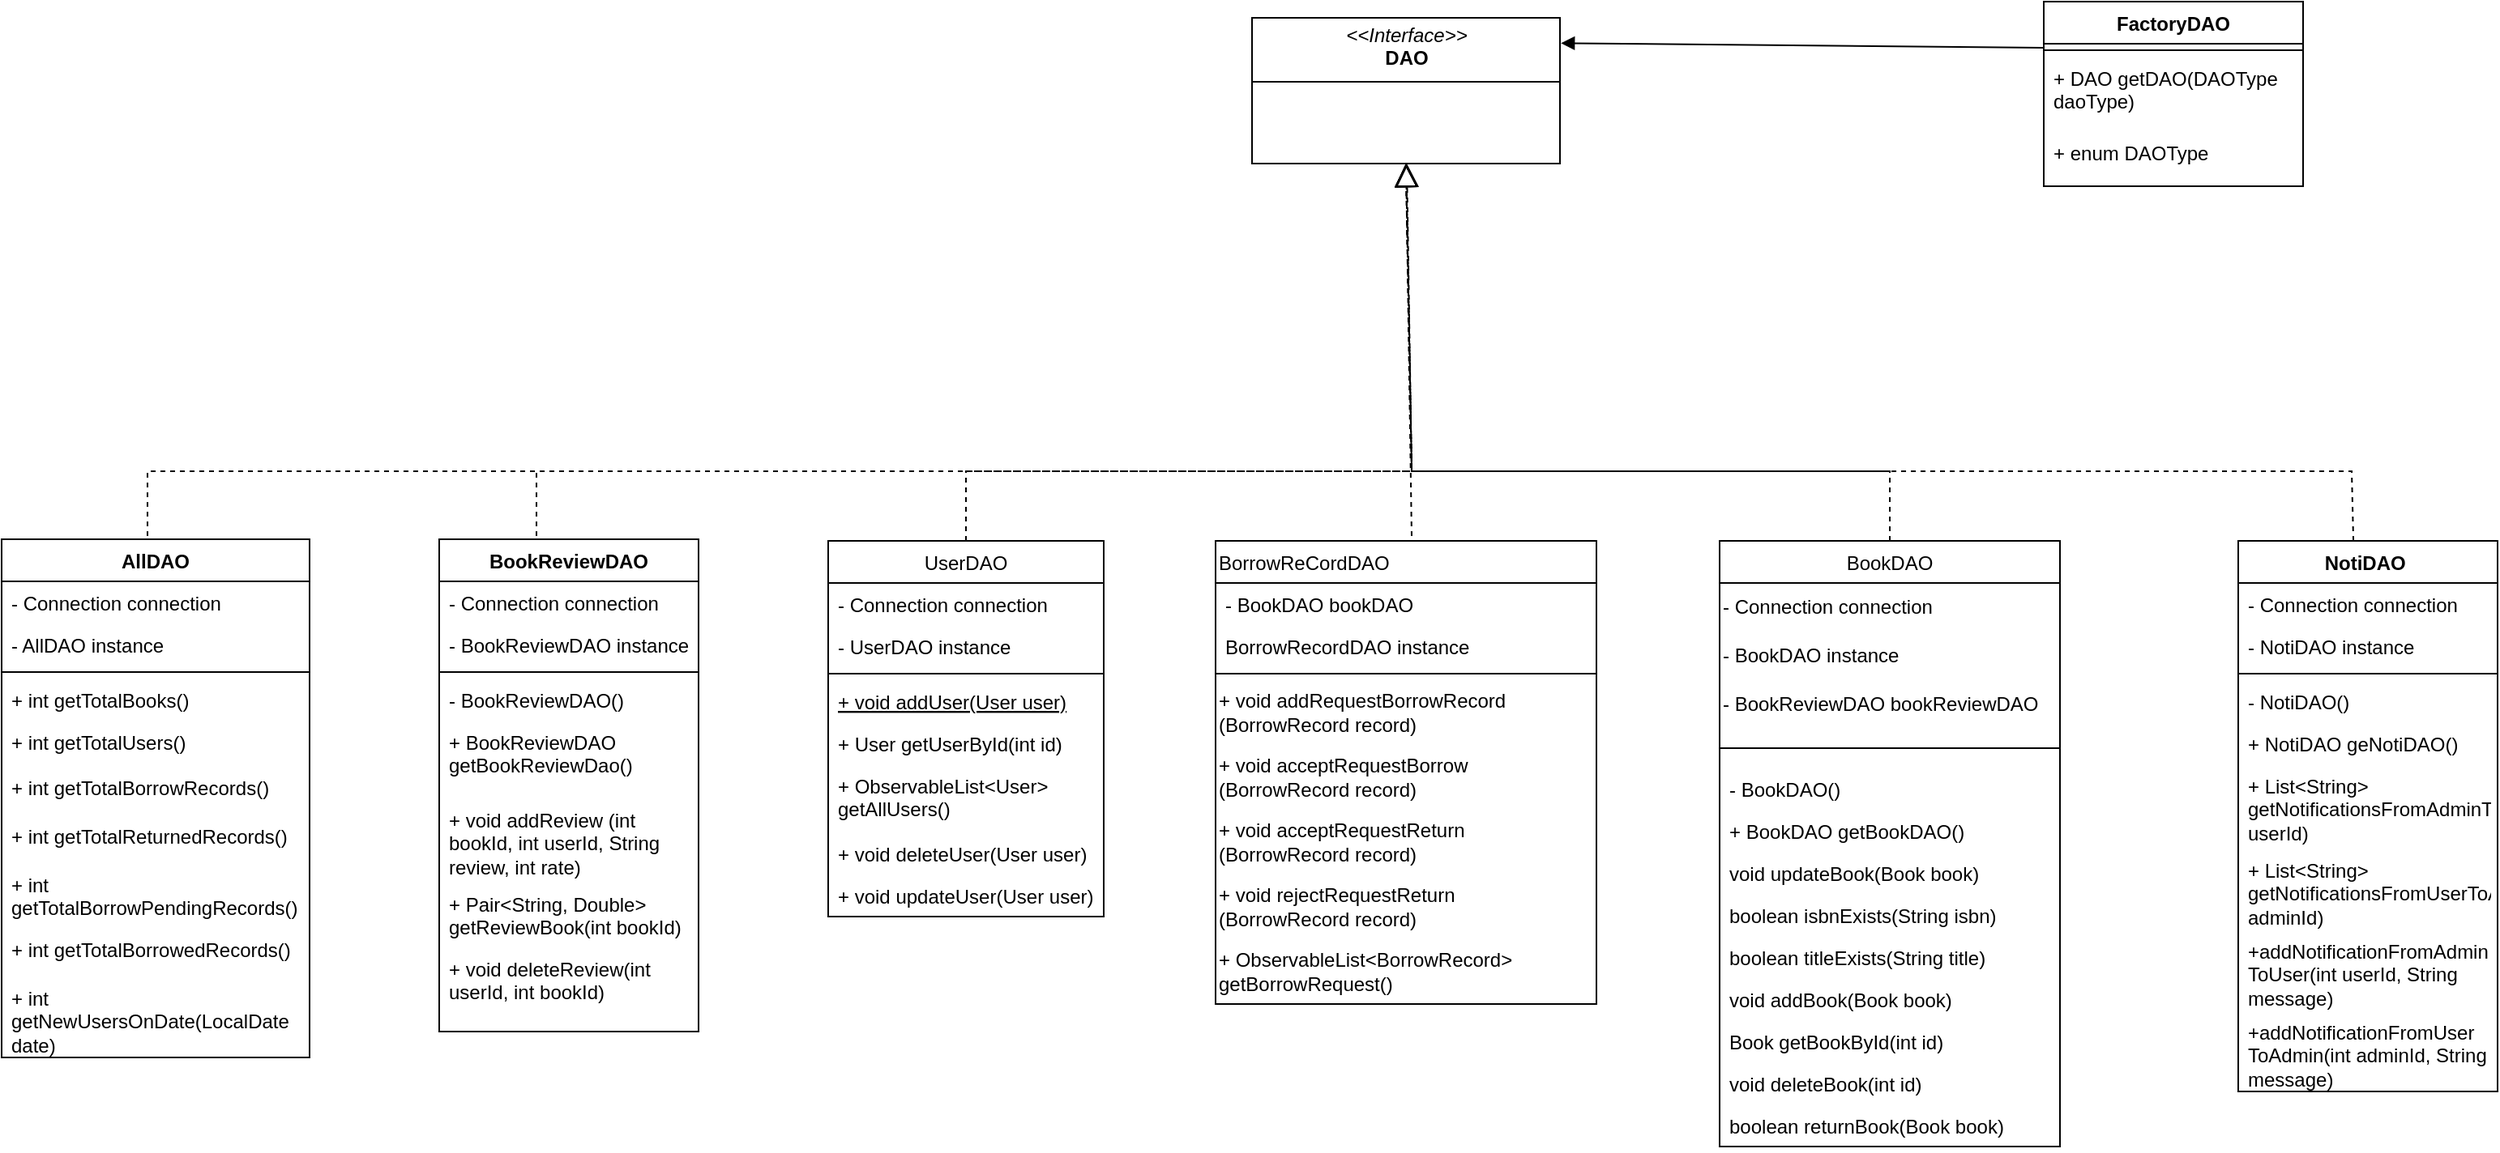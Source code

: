 <mxfile version="25.0.3">
  <diagram id="C5RBs43oDa-KdzZeNtuy" name="Page-1">
    <mxGraphModel dx="2014" dy="727" grid="1" gridSize="10" guides="1" tooltips="1" connect="1" arrows="1" fold="1" page="1" pageScale="1" pageWidth="827" pageHeight="1169" math="0" shadow="0">
      <root>
        <mxCell id="WIyWlLk6GJQsqaUBKTNV-0" />
        <mxCell id="WIyWlLk6GJQsqaUBKTNV-1" parent="WIyWlLk6GJQsqaUBKTNV-0" />
        <mxCell id="zkfFHV4jXpPFQw0GAbJ--6" value="UserDAO" style="swimlane;fontStyle=0;align=center;verticalAlign=top;childLayout=stackLayout;horizontal=1;startSize=26;horizontalStack=0;resizeParent=1;resizeLast=0;collapsible=1;marginBottom=0;rounded=0;shadow=0;strokeWidth=1;labelBackgroundColor=none;" parent="WIyWlLk6GJQsqaUBKTNV-1" vertex="1">
          <mxGeometry x="-60" y="353" width="170" height="232" as="geometry">
            <mxRectangle x="130" y="380" width="160" height="26" as="alternateBounds" />
          </mxGeometry>
        </mxCell>
        <mxCell id="zkfFHV4jXpPFQw0GAbJ--8" value="- Connection connection" style="text;align=left;verticalAlign=top;spacingLeft=4;spacingRight=4;overflow=hidden;rotatable=0;points=[[0,0.5],[1,0.5]];portConstraint=eastwest;rounded=0;shadow=0;html=0;labelBackgroundColor=none;" parent="zkfFHV4jXpPFQw0GAbJ--6" vertex="1">
          <mxGeometry y="26" width="170" height="26" as="geometry" />
        </mxCell>
        <mxCell id="B_qGO9LaU54xvHEuKz2l-15" value="- UserDAO instance" style="text;align=left;verticalAlign=top;spacingLeft=4;spacingRight=4;overflow=hidden;rotatable=0;points=[[0,0.5],[1,0.5]];portConstraint=eastwest;rounded=0;shadow=0;html=0;labelBackgroundColor=none;" parent="zkfFHV4jXpPFQw0GAbJ--6" vertex="1">
          <mxGeometry y="52" width="170" height="26" as="geometry" />
        </mxCell>
        <mxCell id="zkfFHV4jXpPFQw0GAbJ--9" value="" style="line;html=1;strokeWidth=1;align=left;verticalAlign=middle;spacingTop=-1;spacingLeft=3;spacingRight=3;rotatable=0;labelPosition=right;points=[];portConstraint=eastwest;labelBackgroundColor=none;rounded=0;" parent="zkfFHV4jXpPFQw0GAbJ--6" vertex="1">
          <mxGeometry y="78" width="170" height="8" as="geometry" />
        </mxCell>
        <mxCell id="zkfFHV4jXpPFQw0GAbJ--10" value="+ void addUser(User user)" style="text;align=left;verticalAlign=top;spacingLeft=4;spacingRight=4;overflow=hidden;rotatable=0;points=[[0,0.5],[1,0.5]];portConstraint=eastwest;fontStyle=4;labelBackgroundColor=none;rounded=0;" parent="zkfFHV4jXpPFQw0GAbJ--6" vertex="1">
          <mxGeometry y="86" width="170" height="26" as="geometry" />
        </mxCell>
        <mxCell id="zkfFHV4jXpPFQw0GAbJ--11" value="+ User getUserById(int id)" style="text;align=left;verticalAlign=top;spacingLeft=4;spacingRight=4;overflow=hidden;rotatable=0;points=[[0,0.5],[1,0.5]];portConstraint=eastwest;labelBackgroundColor=none;rounded=0;" parent="zkfFHV4jXpPFQw0GAbJ--6" vertex="1">
          <mxGeometry y="112" width="170" height="26" as="geometry" />
        </mxCell>
        <mxCell id="B_qGO9LaU54xvHEuKz2l-16" value="+ ObservableList&lt;User&gt; &#xa;getAllUsers()" style="text;align=left;verticalAlign=top;spacingLeft=4;spacingRight=4;overflow=hidden;rotatable=0;points=[[0,0.5],[1,0.5]];portConstraint=eastwest;labelBackgroundColor=none;rounded=0;" parent="zkfFHV4jXpPFQw0GAbJ--6" vertex="1">
          <mxGeometry y="138" width="170" height="42" as="geometry" />
        </mxCell>
        <mxCell id="B_qGO9LaU54xvHEuKz2l-17" value="+ void deleteUser(User user)" style="text;align=left;verticalAlign=top;spacingLeft=4;spacingRight=4;overflow=hidden;rotatable=0;points=[[0,0.5],[1,0.5]];portConstraint=eastwest;labelBackgroundColor=none;rounded=0;" parent="zkfFHV4jXpPFQw0GAbJ--6" vertex="1">
          <mxGeometry y="180" width="170" height="26" as="geometry" />
        </mxCell>
        <mxCell id="B_qGO9LaU54xvHEuKz2l-18" value="+ void updateUser(User user)" style="text;align=left;verticalAlign=top;spacingLeft=4;spacingRight=4;overflow=hidden;rotatable=0;points=[[0,0.5],[1,0.5]];portConstraint=eastwest;labelBackgroundColor=none;rounded=0;" parent="zkfFHV4jXpPFQw0GAbJ--6" vertex="1">
          <mxGeometry y="206" width="170" height="26" as="geometry" />
        </mxCell>
        <mxCell id="zkfFHV4jXpPFQw0GAbJ--13" value="BorrowReCordDAO" style="swimlane;fontStyle=0;align=left;verticalAlign=top;childLayout=stackLayout;horizontal=1;startSize=26;horizontalStack=0;resizeParent=1;resizeLast=0;collapsible=1;marginBottom=0;rounded=0;shadow=0;strokeWidth=1;labelBackgroundColor=none;" parent="WIyWlLk6GJQsqaUBKTNV-1" vertex="1">
          <mxGeometry x="179" y="353" width="235" height="286" as="geometry">
            <mxRectangle x="340" y="380" width="170" height="26" as="alternateBounds" />
          </mxGeometry>
        </mxCell>
        <mxCell id="zkfFHV4jXpPFQw0GAbJ--14" value="- BookDAO bookDAO" style="text;align=left;verticalAlign=top;spacingLeft=4;spacingRight=4;overflow=hidden;rotatable=0;points=[[0,0.5],[1,0.5]];portConstraint=eastwest;labelBackgroundColor=none;rounded=0;" parent="zkfFHV4jXpPFQw0GAbJ--13" vertex="1">
          <mxGeometry y="26" width="235" height="26" as="geometry" />
        </mxCell>
        <mxCell id="iuq_-mkzySBoJNmkubgs-8" value="BorrowRecordDAO instance" style="text;align=left;verticalAlign=top;spacingLeft=4;spacingRight=4;overflow=hidden;rotatable=0;points=[[0,0.5],[1,0.5]];portConstraint=eastwest;labelBackgroundColor=none;rounded=0;" parent="zkfFHV4jXpPFQw0GAbJ--13" vertex="1">
          <mxGeometry y="52" width="235" height="26" as="geometry" />
        </mxCell>
        <mxCell id="zkfFHV4jXpPFQw0GAbJ--15" value="" style="line;html=1;strokeWidth=1;align=left;verticalAlign=middle;spacingTop=-1;spacingLeft=3;spacingRight=3;rotatable=0;labelPosition=right;points=[];portConstraint=eastwest;labelBackgroundColor=none;rounded=0;" parent="zkfFHV4jXpPFQw0GAbJ--13" vertex="1">
          <mxGeometry y="78" width="235" height="8" as="geometry" />
        </mxCell>
        <mxCell id="iuq_-mkzySBoJNmkubgs-9" value="+ void addRequestBorrowRecord&lt;div&gt;(BorrowRecord record)&lt;/div&gt;" style="text;html=1;align=left;verticalAlign=middle;resizable=0;points=[];autosize=1;strokeColor=none;fillColor=none;labelBackgroundColor=none;rounded=0;" parent="zkfFHV4jXpPFQw0GAbJ--13" vertex="1">
          <mxGeometry y="86" width="235" height="40" as="geometry" />
        </mxCell>
        <mxCell id="iuq_-mkzySBoJNmkubgs-11" value="+ void acceptRequestBorrow&lt;div&gt;(BorrowRecord record)&lt;br&gt;&lt;/div&gt;" style="text;html=1;align=left;verticalAlign=middle;resizable=0;points=[];autosize=1;strokeColor=none;fillColor=none;labelBackgroundColor=none;rounded=0;" parent="zkfFHV4jXpPFQw0GAbJ--13" vertex="1">
          <mxGeometry y="126" width="235" height="40" as="geometry" />
        </mxCell>
        <mxCell id="iuq_-mkzySBoJNmkubgs-12" value="+ void acceptRequestReturn&lt;div&gt;(BorrowRecord record)&lt;br&gt;&lt;/div&gt;" style="text;html=1;align=left;verticalAlign=middle;resizable=0;points=[];autosize=1;strokeColor=none;fillColor=none;labelBackgroundColor=none;rounded=0;" parent="zkfFHV4jXpPFQw0GAbJ--13" vertex="1">
          <mxGeometry y="166" width="235" height="40" as="geometry" />
        </mxCell>
        <mxCell id="iuq_-mkzySBoJNmkubgs-13" value="+ void rejectRequestReturn&lt;div&gt;(BorrowRecord record)&lt;br&gt;&lt;/div&gt;" style="text;html=1;align=left;verticalAlign=middle;resizable=0;points=[];autosize=1;strokeColor=none;fillColor=none;labelBackgroundColor=none;rounded=0;" parent="zkfFHV4jXpPFQw0GAbJ--13" vertex="1">
          <mxGeometry y="206" width="235" height="40" as="geometry" />
        </mxCell>
        <mxCell id="B_qGO9LaU54xvHEuKz2l-22" value="&lt;div&gt;+ ObservableList&amp;lt;BorrowRecord&amp;gt;&amp;nbsp;&lt;/div&gt;&lt;div&gt;getBorrowRequest()&lt;br&gt;&lt;/div&gt;" style="text;html=1;align=left;verticalAlign=middle;resizable=0;points=[];autosize=1;strokeColor=none;fillColor=none;labelBackgroundColor=none;rounded=0;" parent="zkfFHV4jXpPFQw0GAbJ--13" vertex="1">
          <mxGeometry y="246" width="235" height="40" as="geometry" />
        </mxCell>
        <mxCell id="zkfFHV4jXpPFQw0GAbJ--17" value="BookDAO" style="swimlane;fontStyle=0;align=center;verticalAlign=top;childLayout=stackLayout;horizontal=1;startSize=26;horizontalStack=0;resizeParent=1;resizeLast=0;collapsible=1;marginBottom=0;rounded=0;shadow=0;strokeWidth=1;labelBackgroundColor=none;" parent="WIyWlLk6GJQsqaUBKTNV-1" vertex="1">
          <mxGeometry x="490" y="353" width="210" height="374" as="geometry">
            <mxRectangle x="550" y="140" width="160" height="26" as="alternateBounds" />
          </mxGeometry>
        </mxCell>
        <mxCell id="B_qGO9LaU54xvHEuKz2l-21" value="- Connection connection" style="text;html=1;align=left;verticalAlign=middle;resizable=0;points=[];autosize=1;strokeColor=none;fillColor=none;labelBackgroundColor=none;rounded=0;" parent="zkfFHV4jXpPFQw0GAbJ--17" vertex="1">
          <mxGeometry y="26" width="210" height="30" as="geometry" />
        </mxCell>
        <mxCell id="B_qGO9LaU54xvHEuKz2l-23" value="-&amp;nbsp;BookDAO instance" style="text;html=1;align=left;verticalAlign=middle;resizable=0;points=[];autosize=1;strokeColor=none;fillColor=none;labelBackgroundColor=none;rounded=0;" parent="zkfFHV4jXpPFQw0GAbJ--17" vertex="1">
          <mxGeometry y="56" width="210" height="30" as="geometry" />
        </mxCell>
        <mxCell id="B_qGO9LaU54xvHEuKz2l-24" value="-&amp;nbsp;BookReviewDAO bookReviewDAO" style="text;html=1;align=left;verticalAlign=middle;resizable=0;points=[];autosize=1;strokeColor=none;fillColor=none;labelBackgroundColor=none;rounded=0;" parent="zkfFHV4jXpPFQw0GAbJ--17" vertex="1">
          <mxGeometry y="86" width="210" height="30" as="geometry" />
        </mxCell>
        <mxCell id="zkfFHV4jXpPFQw0GAbJ--23" value="" style="line;html=1;strokeWidth=1;align=left;verticalAlign=middle;spacingTop=-1;spacingLeft=3;spacingRight=3;rotatable=0;labelPosition=right;points=[];portConstraint=eastwest;labelBackgroundColor=none;rounded=0;" parent="zkfFHV4jXpPFQw0GAbJ--17" vertex="1">
          <mxGeometry y="116" width="210" height="24" as="geometry" />
        </mxCell>
        <mxCell id="zkfFHV4jXpPFQw0GAbJ--24" value="- BookDAO()" style="text;align=left;verticalAlign=top;spacingLeft=4;spacingRight=4;overflow=hidden;rotatable=0;points=[[0,0.5],[1,0.5]];portConstraint=eastwest;labelBackgroundColor=none;rounded=0;" parent="zkfFHV4jXpPFQw0GAbJ--17" vertex="1">
          <mxGeometry y="140" width="210" height="26" as="geometry" />
        </mxCell>
        <mxCell id="zkfFHV4jXpPFQw0GAbJ--25" value="+ BookDAO getBookDAO()" style="text;align=left;verticalAlign=top;spacingLeft=4;spacingRight=4;overflow=hidden;rotatable=0;points=[[0,0.5],[1,0.5]];portConstraint=eastwest;labelBackgroundColor=none;rounded=0;" parent="zkfFHV4jXpPFQw0GAbJ--17" vertex="1">
          <mxGeometry y="166" width="210" height="26" as="geometry" />
        </mxCell>
        <mxCell id="iuq_-mkzySBoJNmkubgs-1" value="void updateBook(Book book)" style="text;align=left;verticalAlign=top;spacingLeft=4;spacingRight=4;overflow=hidden;rotatable=0;points=[[0,0.5],[1,0.5]];portConstraint=eastwest;labelBackgroundColor=none;rounded=0;" parent="zkfFHV4jXpPFQw0GAbJ--17" vertex="1">
          <mxGeometry y="192" width="210" height="26" as="geometry" />
        </mxCell>
        <mxCell id="iuq_-mkzySBoJNmkubgs-2" value="boolean isbnExists(String isbn)" style="text;align=left;verticalAlign=top;spacingLeft=4;spacingRight=4;overflow=hidden;rotatable=0;points=[[0,0.5],[1,0.5]];portConstraint=eastwest;labelBackgroundColor=none;rounded=0;" parent="zkfFHV4jXpPFQw0GAbJ--17" vertex="1">
          <mxGeometry y="218" width="210" height="26" as="geometry" />
        </mxCell>
        <mxCell id="iuq_-mkzySBoJNmkubgs-3" value="boolean titleExists(String title)" style="text;align=left;verticalAlign=top;spacingLeft=4;spacingRight=4;overflow=hidden;rotatable=0;points=[[0,0.5],[1,0.5]];portConstraint=eastwest;labelBackgroundColor=none;rounded=0;" parent="zkfFHV4jXpPFQw0GAbJ--17" vertex="1">
          <mxGeometry y="244" width="210" height="26" as="geometry" />
        </mxCell>
        <mxCell id="iuq_-mkzySBoJNmkubgs-4" value="void addBook(Book book)" style="text;align=left;verticalAlign=top;spacingLeft=4;spacingRight=4;overflow=hidden;rotatable=0;points=[[0,0.5],[1,0.5]];portConstraint=eastwest;labelBackgroundColor=none;rounded=0;" parent="zkfFHV4jXpPFQw0GAbJ--17" vertex="1">
          <mxGeometry y="270" width="210" height="26" as="geometry" />
        </mxCell>
        <mxCell id="iuq_-mkzySBoJNmkubgs-5" value="Book getBookById(int id)" style="text;align=left;verticalAlign=top;spacingLeft=4;spacingRight=4;overflow=hidden;rotatable=0;points=[[0,0.5],[1,0.5]];portConstraint=eastwest;labelBackgroundColor=none;rounded=0;" parent="zkfFHV4jXpPFQw0GAbJ--17" vertex="1">
          <mxGeometry y="296" width="210" height="26" as="geometry" />
        </mxCell>
        <mxCell id="iuq_-mkzySBoJNmkubgs-6" value="void deleteBook(int id)" style="text;align=left;verticalAlign=top;spacingLeft=4;spacingRight=4;overflow=hidden;rotatable=0;points=[[0,0.5],[1,0.5]];portConstraint=eastwest;labelBackgroundColor=none;rounded=0;" parent="zkfFHV4jXpPFQw0GAbJ--17" vertex="1">
          <mxGeometry y="322" width="210" height="26" as="geometry" />
        </mxCell>
        <mxCell id="iuq_-mkzySBoJNmkubgs-7" value="boolean returnBook(Book book)" style="text;align=left;verticalAlign=top;spacingLeft=4;spacingRight=4;overflow=hidden;rotatable=0;points=[[0,0.5],[1,0.5]];portConstraint=eastwest;labelBackgroundColor=none;rounded=0;" parent="zkfFHV4jXpPFQw0GAbJ--17" vertex="1">
          <mxGeometry y="348" width="210" height="26" as="geometry" />
        </mxCell>
        <mxCell id="iuq_-mkzySBoJNmkubgs-24" value="&lt;p style=&quot;margin:0px;margin-top:4px;text-align:center;&quot;&gt;&lt;i&gt;&amp;lt;&amp;lt;Interface&amp;gt;&amp;gt;&lt;/i&gt;&lt;br&gt;&lt;b&gt;DAO&lt;/b&gt;&lt;/p&gt;&lt;hr size=&quot;1&quot; style=&quot;border-style:solid;&quot;&gt;&lt;p style=&quot;margin:0px;margin-left:4px;&quot;&gt;&lt;br&gt;&lt;/p&gt;" style="verticalAlign=top;align=left;overflow=fill;html=1;whiteSpace=wrap;labelBackgroundColor=none;rounded=0;" parent="WIyWlLk6GJQsqaUBKTNV-1" vertex="1">
          <mxGeometry x="201.5" y="30" width="190" height="90" as="geometry" />
        </mxCell>
        <mxCell id="B_qGO9LaU54xvHEuKz2l-0" value="BookReviewDAO" style="swimlane;fontStyle=1;align=center;verticalAlign=top;childLayout=stackLayout;horizontal=1;startSize=26;horizontalStack=0;resizeParent=1;resizeParentMax=0;resizeLast=0;collapsible=1;marginBottom=0;whiteSpace=wrap;html=1;labelBackgroundColor=none;rounded=0;" parent="WIyWlLk6GJQsqaUBKTNV-1" vertex="1">
          <mxGeometry x="-300" y="352" width="160" height="304" as="geometry" />
        </mxCell>
        <mxCell id="B_qGO9LaU54xvHEuKz2l-1" value="- Connection connection" style="text;strokeColor=none;fillColor=none;align=left;verticalAlign=top;spacingLeft=4;spacingRight=4;overflow=hidden;rotatable=0;points=[[0,0.5],[1,0.5]];portConstraint=eastwest;whiteSpace=wrap;html=1;labelBackgroundColor=none;rounded=0;" parent="B_qGO9LaU54xvHEuKz2l-0" vertex="1">
          <mxGeometry y="26" width="160" height="26" as="geometry" />
        </mxCell>
        <mxCell id="B_qGO9LaU54xvHEuKz2l-10" value="- BookReviewDAO instance" style="text;strokeColor=none;fillColor=none;align=left;verticalAlign=top;spacingLeft=4;spacingRight=4;overflow=hidden;rotatable=0;points=[[0,0.5],[1,0.5]];portConstraint=eastwest;whiteSpace=wrap;html=1;labelBackgroundColor=none;rounded=0;" parent="B_qGO9LaU54xvHEuKz2l-0" vertex="1">
          <mxGeometry y="52" width="160" height="26" as="geometry" />
        </mxCell>
        <mxCell id="B_qGO9LaU54xvHEuKz2l-2" value="" style="line;strokeWidth=1;fillColor=none;align=left;verticalAlign=middle;spacingTop=-1;spacingLeft=3;spacingRight=3;rotatable=0;labelPosition=right;points=[];portConstraint=eastwest;labelBackgroundColor=none;rounded=0;" parent="B_qGO9LaU54xvHEuKz2l-0" vertex="1">
          <mxGeometry y="78" width="160" height="8" as="geometry" />
        </mxCell>
        <mxCell id="B_qGO9LaU54xvHEuKz2l-3" value="- BookReviewDAO()" style="text;strokeColor=none;fillColor=none;align=left;verticalAlign=top;spacingLeft=4;spacingRight=4;overflow=hidden;rotatable=0;points=[[0,0.5],[1,0.5]];portConstraint=eastwest;whiteSpace=wrap;html=1;labelBackgroundColor=none;rounded=0;" parent="B_qGO9LaU54xvHEuKz2l-0" vertex="1">
          <mxGeometry y="86" width="160" height="26" as="geometry" />
        </mxCell>
        <mxCell id="B_qGO9LaU54xvHEuKz2l-11" value="+ BookReviewDAO getBookReviewDao()" style="text;strokeColor=none;fillColor=none;align=left;verticalAlign=top;spacingLeft=4;spacingRight=4;overflow=hidden;rotatable=0;points=[[0,0.5],[1,0.5]];portConstraint=eastwest;whiteSpace=wrap;html=1;labelBackgroundColor=none;rounded=0;" parent="B_qGO9LaU54xvHEuKz2l-0" vertex="1">
          <mxGeometry y="112" width="160" height="48" as="geometry" />
        </mxCell>
        <mxCell id="B_qGO9LaU54xvHEuKz2l-12" value="+ void addReview (int bookId, int userId, String review, int rate)" style="text;strokeColor=none;fillColor=none;align=left;verticalAlign=top;spacingLeft=4;spacingRight=4;overflow=hidden;rotatable=0;points=[[0,0.5],[1,0.5]];portConstraint=eastwest;whiteSpace=wrap;html=1;labelBackgroundColor=none;rounded=0;" parent="B_qGO9LaU54xvHEuKz2l-0" vertex="1">
          <mxGeometry y="160" width="160" height="52" as="geometry" />
        </mxCell>
        <mxCell id="B_qGO9LaU54xvHEuKz2l-13" value="+ Pair&amp;lt;String, Double&amp;gt; getReviewBook(int bookId)" style="text;strokeColor=none;fillColor=none;align=left;verticalAlign=top;spacingLeft=4;spacingRight=4;overflow=hidden;rotatable=0;points=[[0,0.5],[1,0.5]];portConstraint=eastwest;whiteSpace=wrap;html=1;labelBackgroundColor=none;rounded=0;" parent="B_qGO9LaU54xvHEuKz2l-0" vertex="1">
          <mxGeometry y="212" width="160" height="40" as="geometry" />
        </mxCell>
        <mxCell id="B_qGO9LaU54xvHEuKz2l-14" value="+ void deleteReview(int userId, int bookId)" style="text;strokeColor=none;fillColor=none;align=left;verticalAlign=top;spacingLeft=4;spacingRight=4;overflow=hidden;rotatable=0;points=[[0,0.5],[1,0.5]];portConstraint=eastwest;whiteSpace=wrap;html=1;labelBackgroundColor=none;rounded=0;" parent="B_qGO9LaU54xvHEuKz2l-0" vertex="1">
          <mxGeometry y="252" width="160" height="52" as="geometry" />
        </mxCell>
        <mxCell id="B_qGO9LaU54xvHEuKz2l-6" value="NotiDAO&lt;span style=&quot;white-space: pre;&quot;&gt;&#x9;&lt;/span&gt;" style="swimlane;fontStyle=1;align=center;verticalAlign=top;childLayout=stackLayout;horizontal=1;startSize=26;horizontalStack=0;resizeParent=1;resizeParentMax=0;resizeLast=0;collapsible=1;marginBottom=0;whiteSpace=wrap;html=1;labelBackgroundColor=none;rounded=0;" parent="WIyWlLk6GJQsqaUBKTNV-1" vertex="1">
          <mxGeometry x="810" y="353" width="160" height="340" as="geometry" />
        </mxCell>
        <mxCell id="B_qGO9LaU54xvHEuKz2l-7" value="-&amp;nbsp;Connection connection" style="text;strokeColor=none;fillColor=none;align=left;verticalAlign=top;spacingLeft=4;spacingRight=4;overflow=hidden;rotatable=0;points=[[0,0.5],[1,0.5]];portConstraint=eastwest;whiteSpace=wrap;html=1;labelBackgroundColor=none;rounded=0;" parent="B_qGO9LaU54xvHEuKz2l-6" vertex="1">
          <mxGeometry y="26" width="160" height="26" as="geometry" />
        </mxCell>
        <mxCell id="B_qGO9LaU54xvHEuKz2l-26" value="-&amp;nbsp;NotiDAO instance" style="text;strokeColor=none;fillColor=none;align=left;verticalAlign=top;spacingLeft=4;spacingRight=4;overflow=hidden;rotatable=0;points=[[0,0.5],[1,0.5]];portConstraint=eastwest;whiteSpace=wrap;html=1;labelBackgroundColor=none;rounded=0;" parent="B_qGO9LaU54xvHEuKz2l-6" vertex="1">
          <mxGeometry y="52" width="160" height="26" as="geometry" />
        </mxCell>
        <mxCell id="B_qGO9LaU54xvHEuKz2l-8" value="" style="line;strokeWidth=1;fillColor=none;align=left;verticalAlign=middle;spacingTop=-1;spacingLeft=3;spacingRight=3;rotatable=0;labelPosition=right;points=[];portConstraint=eastwest;labelBackgroundColor=none;rounded=0;" parent="B_qGO9LaU54xvHEuKz2l-6" vertex="1">
          <mxGeometry y="78" width="160" height="8" as="geometry" />
        </mxCell>
        <mxCell id="B_qGO9LaU54xvHEuKz2l-9" value="-&amp;nbsp;NotiDAO()" style="text;strokeColor=none;fillColor=none;align=left;verticalAlign=top;spacingLeft=4;spacingRight=4;overflow=hidden;rotatable=0;points=[[0,0.5],[1,0.5]];portConstraint=eastwest;whiteSpace=wrap;html=1;labelBackgroundColor=none;rounded=0;" parent="B_qGO9LaU54xvHEuKz2l-6" vertex="1">
          <mxGeometry y="86" width="160" height="26" as="geometry" />
        </mxCell>
        <mxCell id="B_qGO9LaU54xvHEuKz2l-27" value="+&amp;nbsp;NotiDAO geNotiDAO()" style="text;strokeColor=none;fillColor=none;align=left;verticalAlign=top;spacingLeft=4;spacingRight=4;overflow=hidden;rotatable=0;points=[[0,0.5],[1,0.5]];portConstraint=eastwest;whiteSpace=wrap;html=1;labelBackgroundColor=none;rounded=0;" parent="B_qGO9LaU54xvHEuKz2l-6" vertex="1">
          <mxGeometry y="112" width="160" height="26" as="geometry" />
        </mxCell>
        <mxCell id="B_qGO9LaU54xvHEuKz2l-28" value="+&amp;nbsp;List&amp;lt;String&amp;gt; getNotificationsFromAdminToUser(int userId)" style="text;strokeColor=none;fillColor=none;align=left;verticalAlign=top;spacingLeft=4;spacingRight=4;overflow=hidden;rotatable=0;points=[[0,0.5],[1,0.5]];portConstraint=eastwest;whiteSpace=wrap;html=1;labelBackgroundColor=none;rounded=0;" parent="B_qGO9LaU54xvHEuKz2l-6" vertex="1">
          <mxGeometry y="138" width="160" height="52" as="geometry" />
        </mxCell>
        <mxCell id="B_qGO9LaU54xvHEuKz2l-30" value="+&amp;nbsp;List&amp;lt;String&amp;gt; getNotificationsFromUserToAdmin(int adminId)" style="text;strokeColor=none;fillColor=none;align=left;verticalAlign=top;spacingLeft=4;spacingRight=4;overflow=hidden;rotatable=0;points=[[0,0.5],[1,0.5]];portConstraint=eastwest;whiteSpace=wrap;html=1;labelBackgroundColor=none;rounded=0;" parent="B_qGO9LaU54xvHEuKz2l-6" vertex="1">
          <mxGeometry y="190" width="160" height="50" as="geometry" />
        </mxCell>
        <mxCell id="B_qGO9LaU54xvHEuKz2l-32" value="+addNotificationFromAdmin&lt;div&gt;ToUser(int userId, String message)&lt;/div&gt;" style="text;strokeColor=none;fillColor=none;align=left;verticalAlign=top;spacingLeft=4;spacingRight=4;overflow=hidden;rotatable=0;points=[[0,0.5],[1,0.5]];portConstraint=eastwest;whiteSpace=wrap;html=1;labelBackgroundColor=none;rounded=0;" parent="B_qGO9LaU54xvHEuKz2l-6" vertex="1">
          <mxGeometry y="240" width="160" height="50" as="geometry" />
        </mxCell>
        <mxCell id="B_qGO9LaU54xvHEuKz2l-33" value="+addNotificationFromUser&lt;div&gt;ToAdmin(int adminId, String message)&lt;/div&gt;" style="text;strokeColor=none;fillColor=none;align=left;verticalAlign=top;spacingLeft=4;spacingRight=4;overflow=hidden;rotatable=0;points=[[0,0.5],[1,0.5]];portConstraint=eastwest;whiteSpace=wrap;html=1;labelBackgroundColor=none;rounded=0;" parent="B_qGO9LaU54xvHEuKz2l-6" vertex="1">
          <mxGeometry y="290" width="160" height="50" as="geometry" />
        </mxCell>
        <mxCell id="B_qGO9LaU54xvHEuKz2l-34" value="" style="endArrow=block;dashed=1;endFill=0;endSize=12;html=1;rounded=0;exitX=0.5;exitY=0;exitDx=0;exitDy=0;labelBackgroundColor=none;fontColor=default;" parent="WIyWlLk6GJQsqaUBKTNV-1" source="zkfFHV4jXpPFQw0GAbJ--17" edge="1">
          <mxGeometry width="160" relative="1" as="geometry">
            <mxPoint x="520" y="240" as="sourcePoint" />
            <mxPoint x="297" y="120" as="targetPoint" />
            <Array as="points">
              <mxPoint x="595" y="310" />
              <mxPoint x="300" y="310" />
            </Array>
          </mxGeometry>
        </mxCell>
        <mxCell id="B_qGO9LaU54xvHEuKz2l-35" value="" style="endArrow=block;dashed=1;endFill=0;endSize=12;html=1;rounded=0;entryX=0.5;entryY=1;entryDx=0;entryDy=0;labelBackgroundColor=none;fontColor=default;" parent="WIyWlLk6GJQsqaUBKTNV-1" target="iuq_-mkzySBoJNmkubgs-24" edge="1">
          <mxGeometry width="160" relative="1" as="geometry">
            <mxPoint x="-240" y="350" as="sourcePoint" />
            <mxPoint x="-80" y="320" as="targetPoint" />
            <Array as="points">
              <mxPoint x="-240" y="310" />
              <mxPoint x="300" y="310" />
            </Array>
          </mxGeometry>
        </mxCell>
        <mxCell id="B_qGO9LaU54xvHEuKz2l-36" value="" style="endArrow=block;dashed=1;endFill=0;endSize=12;html=1;rounded=0;exitX=0.5;exitY=0;exitDx=0;exitDy=0;entryX=0.5;entryY=1;entryDx=0;entryDy=0;labelBackgroundColor=none;fontColor=default;" parent="WIyWlLk6GJQsqaUBKTNV-1" source="zkfFHV4jXpPFQw0GAbJ--6" target="iuq_-mkzySBoJNmkubgs-24" edge="1">
          <mxGeometry width="160" relative="1" as="geometry">
            <mxPoint x="140" y="310" as="sourcePoint" />
            <mxPoint x="350" y="280" as="targetPoint" />
            <Array as="points">
              <mxPoint x="25" y="310" />
              <mxPoint x="300" y="310" />
            </Array>
          </mxGeometry>
        </mxCell>
        <mxCell id="B_qGO9LaU54xvHEuKz2l-37" value="" style="endArrow=block;dashed=1;endFill=0;endSize=12;html=1;rounded=0;entryX=0.5;entryY=1;entryDx=0;entryDy=0;labelBackgroundColor=none;fontColor=default;" parent="WIyWlLk6GJQsqaUBKTNV-1" target="iuq_-mkzySBoJNmkubgs-24" edge="1">
          <mxGeometry width="160" relative="1" as="geometry">
            <mxPoint x="300" y="350" as="sourcePoint" />
            <mxPoint x="270" y="270" as="targetPoint" />
          </mxGeometry>
        </mxCell>
        <mxCell id="B_qGO9LaU54xvHEuKz2l-38" value="" style="endArrow=block;dashed=1;endFill=0;endSize=12;html=1;rounded=0;exitX=0.444;exitY=0;exitDx=0;exitDy=0;exitPerimeter=0;entryX=0.5;entryY=1;entryDx=0;entryDy=0;labelBackgroundColor=none;fontColor=default;" parent="WIyWlLk6GJQsqaUBKTNV-1" source="B_qGO9LaU54xvHEuKz2l-6" target="iuq_-mkzySBoJNmkubgs-24" edge="1">
          <mxGeometry width="160" relative="1" as="geometry">
            <mxPoint x="590" y="280" as="sourcePoint" />
            <mxPoint x="333" y="270" as="targetPoint" />
            <Array as="points">
              <mxPoint x="880" y="310" />
              <mxPoint x="300" y="310" />
            </Array>
          </mxGeometry>
        </mxCell>
        <mxCell id="B_qGO9LaU54xvHEuKz2l-40" value="FactoryDAO" style="swimlane;fontStyle=1;align=center;verticalAlign=top;childLayout=stackLayout;horizontal=1;startSize=26;horizontalStack=0;resizeParent=1;resizeParentMax=0;resizeLast=0;collapsible=1;marginBottom=0;whiteSpace=wrap;html=1;labelBackgroundColor=none;rounded=0;" parent="WIyWlLk6GJQsqaUBKTNV-1" vertex="1">
          <mxGeometry x="690" y="20" width="160" height="114" as="geometry" />
        </mxCell>
        <mxCell id="B_qGO9LaU54xvHEuKz2l-42" value="" style="line;strokeWidth=1;fillColor=none;align=left;verticalAlign=middle;spacingTop=-1;spacingLeft=3;spacingRight=3;rotatable=0;labelPosition=right;points=[];portConstraint=eastwest;labelBackgroundColor=none;rounded=0;" parent="B_qGO9LaU54xvHEuKz2l-40" vertex="1">
          <mxGeometry y="26" width="160" height="8" as="geometry" />
        </mxCell>
        <mxCell id="B_qGO9LaU54xvHEuKz2l-43" value="+ DAO getDAO(DAOType daoType)" style="text;strokeColor=none;fillColor=none;align=left;verticalAlign=top;spacingLeft=4;spacingRight=4;overflow=hidden;rotatable=0;points=[[0,0.5],[1,0.5]];portConstraint=eastwest;whiteSpace=wrap;html=1;labelBackgroundColor=none;rounded=0;" parent="B_qGO9LaU54xvHEuKz2l-40" vertex="1">
          <mxGeometry y="34" width="160" height="46" as="geometry" />
        </mxCell>
        <mxCell id="B_qGO9LaU54xvHEuKz2l-47" value="+ enum DAOType" style="text;strokeColor=none;fillColor=none;align=left;verticalAlign=top;spacingLeft=4;spacingRight=4;overflow=hidden;rotatable=0;points=[[0,0.5],[1,0.5]];portConstraint=eastwest;whiteSpace=wrap;html=1;labelBackgroundColor=none;rounded=0;" parent="B_qGO9LaU54xvHEuKz2l-40" vertex="1">
          <mxGeometry y="80" width="160" height="34" as="geometry" />
        </mxCell>
        <mxCell id="B_qGO9LaU54xvHEuKz2l-50" value="" style="html=1;verticalAlign=bottom;endArrow=block;curved=0;rounded=0;entryX=1.003;entryY=0.174;entryDx=0;entryDy=0;entryPerimeter=0;exitX=0;exitY=0.25;exitDx=0;exitDy=0;labelBackgroundColor=none;fontColor=default;" parent="WIyWlLk6GJQsqaUBKTNV-1" source="B_qGO9LaU54xvHEuKz2l-40" target="iuq_-mkzySBoJNmkubgs-24" edge="1">
          <mxGeometry width="80" relative="1" as="geometry">
            <mxPoint x="310" y="400" as="sourcePoint" />
            <mxPoint x="390" y="400" as="targetPoint" />
          </mxGeometry>
        </mxCell>
        <mxCell id="B_qGO9LaU54xvHEuKz2l-57" value="AllDAO" style="swimlane;fontStyle=1;align=center;verticalAlign=top;childLayout=stackLayout;horizontal=1;startSize=26;horizontalStack=0;resizeParent=1;resizeParentMax=0;resizeLast=0;collapsible=1;marginBottom=0;whiteSpace=wrap;html=1;labelBackgroundColor=none;" parent="WIyWlLk6GJQsqaUBKTNV-1" vertex="1">
          <mxGeometry x="-570" y="352" width="190" height="320" as="geometry" />
        </mxCell>
        <mxCell id="B_qGO9LaU54xvHEuKz2l-58" value="- Connection connection" style="text;strokeColor=none;fillColor=none;align=left;verticalAlign=top;spacingLeft=4;spacingRight=4;overflow=hidden;rotatable=0;points=[[0,0.5],[1,0.5]];portConstraint=eastwest;whiteSpace=wrap;html=1;labelBackgroundColor=none;" parent="B_qGO9LaU54xvHEuKz2l-57" vertex="1">
          <mxGeometry y="26" width="190" height="26" as="geometry" />
        </mxCell>
        <mxCell id="B_qGO9LaU54xvHEuKz2l-62" value="- AllDAO instance" style="text;strokeColor=none;fillColor=none;align=left;verticalAlign=top;spacingLeft=4;spacingRight=4;overflow=hidden;rotatable=0;points=[[0,0.5],[1,0.5]];portConstraint=eastwest;whiteSpace=wrap;html=1;labelBackgroundColor=none;" parent="B_qGO9LaU54xvHEuKz2l-57" vertex="1">
          <mxGeometry y="52" width="190" height="26" as="geometry" />
        </mxCell>
        <mxCell id="B_qGO9LaU54xvHEuKz2l-59" value="" style="line;strokeWidth=1;fillColor=none;align=left;verticalAlign=middle;spacingTop=-1;spacingLeft=3;spacingRight=3;rotatable=0;labelPosition=right;points=[];portConstraint=eastwest;labelBackgroundColor=none;" parent="B_qGO9LaU54xvHEuKz2l-57" vertex="1">
          <mxGeometry y="78" width="190" height="8" as="geometry" />
        </mxCell>
        <mxCell id="B_qGO9LaU54xvHEuKz2l-60" value="+&amp;nbsp;int getTotalBooks()" style="text;strokeColor=none;fillColor=none;align=left;verticalAlign=top;spacingLeft=4;spacingRight=4;overflow=hidden;rotatable=0;points=[[0,0.5],[1,0.5]];portConstraint=eastwest;whiteSpace=wrap;html=1;labelBackgroundColor=none;" parent="B_qGO9LaU54xvHEuKz2l-57" vertex="1">
          <mxGeometry y="86" width="190" height="26" as="geometry" />
        </mxCell>
        <mxCell id="B_qGO9LaU54xvHEuKz2l-63" value="+&amp;nbsp;int getTotalUsers()" style="text;strokeColor=none;fillColor=none;align=left;verticalAlign=top;spacingLeft=4;spacingRight=4;overflow=hidden;rotatable=0;points=[[0,0.5],[1,0.5]];portConstraint=eastwest;whiteSpace=wrap;html=1;labelBackgroundColor=none;" parent="B_qGO9LaU54xvHEuKz2l-57" vertex="1">
          <mxGeometry y="112" width="190" height="28" as="geometry" />
        </mxCell>
        <mxCell id="B_qGO9LaU54xvHEuKz2l-64" value="+&amp;nbsp;int getTotalBorrowRecords()" style="text;strokeColor=none;fillColor=none;align=left;verticalAlign=top;spacingLeft=4;spacingRight=4;overflow=hidden;rotatable=0;points=[[0,0.5],[1,0.5]];portConstraint=eastwest;whiteSpace=wrap;html=1;labelBackgroundColor=none;" parent="B_qGO9LaU54xvHEuKz2l-57" vertex="1">
          <mxGeometry y="140" width="190" height="30" as="geometry" />
        </mxCell>
        <mxCell id="B_qGO9LaU54xvHEuKz2l-65" value="+ int getTotalReturnedRecords()" style="text;strokeColor=none;fillColor=none;align=left;verticalAlign=top;spacingLeft=4;spacingRight=4;overflow=hidden;rotatable=0;points=[[0,0.5],[1,0.5]];portConstraint=eastwest;whiteSpace=wrap;html=1;labelBackgroundColor=none;" parent="B_qGO9LaU54xvHEuKz2l-57" vertex="1">
          <mxGeometry y="170" width="190" height="30" as="geometry" />
        </mxCell>
        <mxCell id="B_qGO9LaU54xvHEuKz2l-66" value="+ int getTotalBorrowPendingRecords()" style="text;strokeColor=none;fillColor=none;align=left;verticalAlign=top;spacingLeft=4;spacingRight=4;overflow=hidden;rotatable=0;points=[[0,0.5],[1,0.5]];portConstraint=eastwest;whiteSpace=wrap;html=1;labelBackgroundColor=none;" parent="B_qGO9LaU54xvHEuKz2l-57" vertex="1">
          <mxGeometry y="200" width="190" height="40" as="geometry" />
        </mxCell>
        <mxCell id="B_qGO9LaU54xvHEuKz2l-67" value="+ int getTotalBorrowedRecords()" style="text;strokeColor=none;fillColor=none;align=left;verticalAlign=top;spacingLeft=4;spacingRight=4;overflow=hidden;rotatable=0;points=[[0,0.5],[1,0.5]];portConstraint=eastwest;whiteSpace=wrap;html=1;labelBackgroundColor=none;" parent="B_qGO9LaU54xvHEuKz2l-57" vertex="1">
          <mxGeometry y="240" width="190" height="30" as="geometry" />
        </mxCell>
        <mxCell id="B_qGO9LaU54xvHEuKz2l-68" value="+&amp;nbsp;int getNewUsersOnDate(LocalDate date)" style="text;strokeColor=none;fillColor=none;align=left;verticalAlign=top;spacingLeft=4;spacingRight=4;overflow=hidden;rotatable=0;points=[[0,0.5],[1,0.5]];portConstraint=eastwest;whiteSpace=wrap;html=1;labelBackgroundColor=none;" parent="B_qGO9LaU54xvHEuKz2l-57" vertex="1">
          <mxGeometry y="270" width="190" height="50" as="geometry" />
        </mxCell>
        <mxCell id="B_qGO9LaU54xvHEuKz2l-73" value="" style="endArrow=block;dashed=1;endFill=0;endSize=12;html=1;rounded=0;hachureGap=4;fontFamily=Architects Daughter;fontSource=https%3A%2F%2Ffonts.googleapis.com%2Fcss%3Ffamily%3DArchitects%2BDaughter;fontSize=12;curved=0;entryX=0.5;entryY=1;entryDx=0;entryDy=0;" parent="WIyWlLk6GJQsqaUBKTNV-1" target="iuq_-mkzySBoJNmkubgs-24" edge="1">
          <mxGeometry width="160" relative="1" as="geometry">
            <mxPoint x="-480" y="350" as="sourcePoint" />
            <mxPoint x="300" y="120" as="targetPoint" />
            <Array as="points">
              <mxPoint x="-480" y="310" />
              <mxPoint x="300" y="310" />
            </Array>
          </mxGeometry>
        </mxCell>
      </root>
    </mxGraphModel>
  </diagram>
</mxfile>
